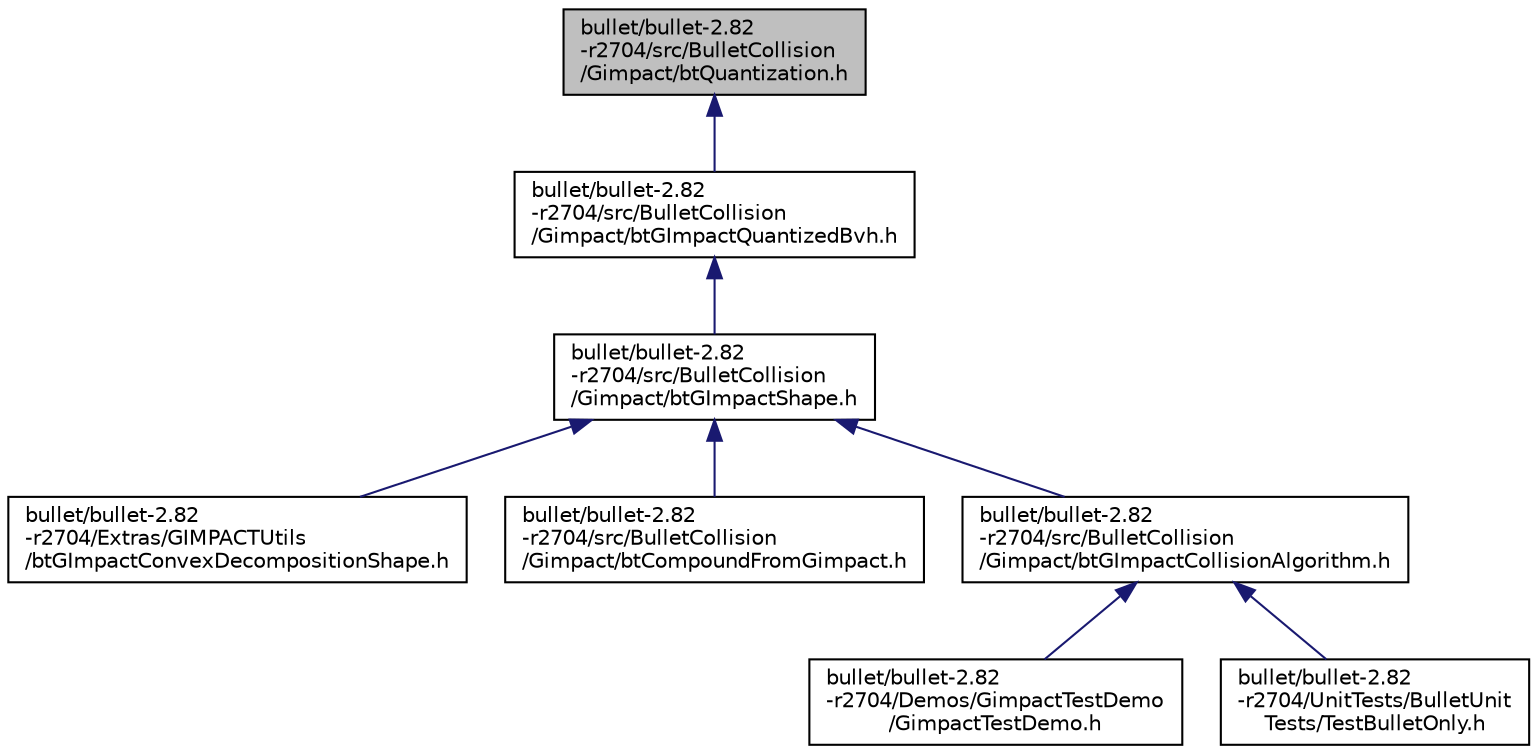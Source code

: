 digraph "bullet/bullet-2.82-r2704/src/BulletCollision/Gimpact/btQuantization.h"
{
  edge [fontname="Helvetica",fontsize="10",labelfontname="Helvetica",labelfontsize="10"];
  node [fontname="Helvetica",fontsize="10",shape=record];
  Node1 [label="bullet/bullet-2.82\l-r2704/src/BulletCollision\l/Gimpact/btQuantization.h",height=0.2,width=0.4,color="black", fillcolor="grey75", style="filled", fontcolor="black"];
  Node1 -> Node2 [dir="back",color="midnightblue",fontsize="10",style="solid",fontname="Helvetica"];
  Node2 [label="bullet/bullet-2.82\l-r2704/src/BulletCollision\l/Gimpact/btGImpactQuantizedBvh.h",height=0.2,width=0.4,color="black", fillcolor="white", style="filled",URL="$bt_g_impact_quantized_bvh_8h.html"];
  Node2 -> Node3 [dir="back",color="midnightblue",fontsize="10",style="solid",fontname="Helvetica"];
  Node3 [label="bullet/bullet-2.82\l-r2704/src/BulletCollision\l/Gimpact/btGImpactShape.h",height=0.2,width=0.4,color="black", fillcolor="white", style="filled",URL="$bt_g_impact_shape_8h.html"];
  Node3 -> Node4 [dir="back",color="midnightblue",fontsize="10",style="solid",fontname="Helvetica"];
  Node4 [label="bullet/bullet-2.82\l-r2704/Extras/GIMPACTUtils\l/btGImpactConvexDecompositionShape.h",height=0.2,width=0.4,color="black", fillcolor="white", style="filled",URL="$bt_g_impact_convex_decomposition_shape_8h.html"];
  Node3 -> Node5 [dir="back",color="midnightblue",fontsize="10",style="solid",fontname="Helvetica"];
  Node5 [label="bullet/bullet-2.82\l-r2704/src/BulletCollision\l/Gimpact/btCompoundFromGimpact.h",height=0.2,width=0.4,color="black", fillcolor="white", style="filled",URL="$bt_compound_from_gimpact_8h_source.html"];
  Node3 -> Node6 [dir="back",color="midnightblue",fontsize="10",style="solid",fontname="Helvetica"];
  Node6 [label="bullet/bullet-2.82\l-r2704/src/BulletCollision\l/Gimpact/btGImpactCollisionAlgorithm.h",height=0.2,width=0.4,color="black", fillcolor="white", style="filled",URL="$bt_g_impact_collision_algorithm_8h_source.html"];
  Node6 -> Node7 [dir="back",color="midnightblue",fontsize="10",style="solid",fontname="Helvetica"];
  Node7 [label="bullet/bullet-2.82\l-r2704/Demos/GimpactTestDemo\l/GimpactTestDemo.h",height=0.2,width=0.4,color="black", fillcolor="white", style="filled",URL="$_gimpact_test_demo_8h_source.html"];
  Node6 -> Node8 [dir="back",color="midnightblue",fontsize="10",style="solid",fontname="Helvetica"];
  Node8 [label="bullet/bullet-2.82\l-r2704/UnitTests/BulletUnit\lTests/TestBulletOnly.h",height=0.2,width=0.4,color="black", fillcolor="white", style="filled",URL="$_test_bullet_only_8h_source.html"];
}
